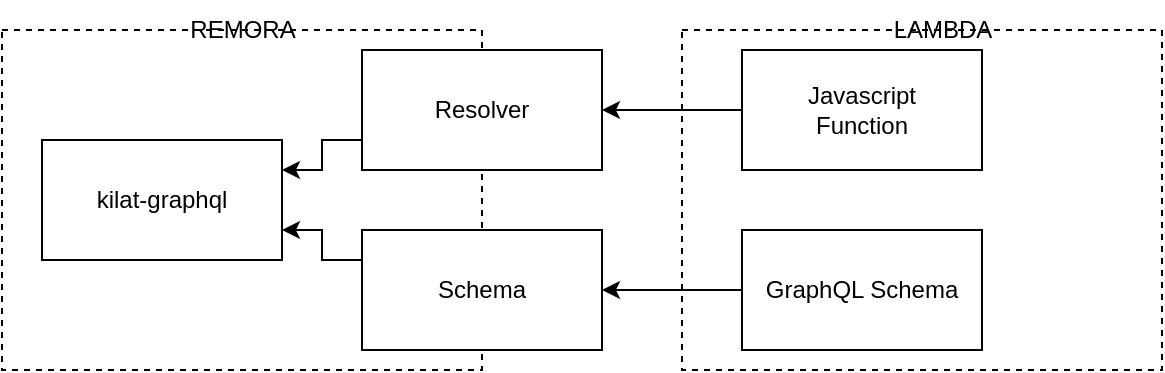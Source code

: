 <mxfile version="21.1.5" type="device">
  <diagram name="Halaman-1" id="LnaJ1S_Cmfq9FiTbPX6n">
    <mxGraphModel dx="1194" dy="684" grid="1" gridSize="10" guides="1" tooltips="1" connect="1" arrows="1" fold="1" page="1" pageScale="1" pageWidth="827" pageHeight="1169" math="0" shadow="0">
      <root>
        <mxCell id="0" />
        <mxCell id="1" parent="0" />
        <mxCell id="YnivpD2uuantLoyiQlYW-1" value="" style="rounded=0;whiteSpace=wrap;html=1;dashed=1;" vertex="1" parent="1">
          <mxGeometry x="120" y="180" width="240" height="170" as="geometry" />
        </mxCell>
        <mxCell id="YnivpD2uuantLoyiQlYW-6" style="edgeStyle=orthogonalEdgeStyle;rounded=0;orthogonalLoop=1;jettySize=auto;html=1;exitX=1;exitY=0.75;exitDx=0;exitDy=0;entryX=0;entryY=0.25;entryDx=0;entryDy=0;startArrow=classic;startFill=1;endArrow=none;endFill=0;" edge="1" parent="1" source="YnivpD2uuantLoyiQlYW-2" target="YnivpD2uuantLoyiQlYW-5">
          <mxGeometry relative="1" as="geometry" />
        </mxCell>
        <mxCell id="YnivpD2uuantLoyiQlYW-7" style="edgeStyle=orthogonalEdgeStyle;rounded=0;orthogonalLoop=1;jettySize=auto;html=1;exitX=1;exitY=0.25;exitDx=0;exitDy=0;entryX=0;entryY=0.75;entryDx=0;entryDy=0;endArrow=none;endFill=0;startArrow=classic;startFill=1;" edge="1" parent="1" source="YnivpD2uuantLoyiQlYW-2" target="YnivpD2uuantLoyiQlYW-4">
          <mxGeometry relative="1" as="geometry" />
        </mxCell>
        <mxCell id="YnivpD2uuantLoyiQlYW-2" value="kilat-graphql" style="rounded=0;whiteSpace=wrap;html=1;" vertex="1" parent="1">
          <mxGeometry x="140" y="235" width="120" height="60" as="geometry" />
        </mxCell>
        <mxCell id="YnivpD2uuantLoyiQlYW-4" value="Resolver" style="rounded=0;whiteSpace=wrap;html=1;" vertex="1" parent="1">
          <mxGeometry x="300" y="190" width="120" height="60" as="geometry" />
        </mxCell>
        <mxCell id="YnivpD2uuantLoyiQlYW-5" value="Schema" style="rounded=0;whiteSpace=wrap;html=1;" vertex="1" parent="1">
          <mxGeometry x="300" y="280" width="120" height="60" as="geometry" />
        </mxCell>
        <mxCell id="YnivpD2uuantLoyiQlYW-8" value="REMORA" style="text;html=1;align=center;verticalAlign=middle;resizable=0;points=[];autosize=1;strokeColor=none;fillColor=none;" vertex="1" parent="1">
          <mxGeometry x="200" y="165" width="80" height="30" as="geometry" />
        </mxCell>
        <mxCell id="YnivpD2uuantLoyiQlYW-9" value="" style="rounded=0;whiteSpace=wrap;html=1;dashed=1;" vertex="1" parent="1">
          <mxGeometry x="460" y="180" width="240" height="170" as="geometry" />
        </mxCell>
        <mxCell id="YnivpD2uuantLoyiQlYW-12" style="edgeStyle=orthogonalEdgeStyle;rounded=0;orthogonalLoop=1;jettySize=auto;html=1;exitX=0;exitY=0.5;exitDx=0;exitDy=0;entryX=1;entryY=0.5;entryDx=0;entryDy=0;" edge="1" parent="1" source="YnivpD2uuantLoyiQlYW-10" target="YnivpD2uuantLoyiQlYW-4">
          <mxGeometry relative="1" as="geometry" />
        </mxCell>
        <mxCell id="YnivpD2uuantLoyiQlYW-10" value="Javascript&lt;br&gt;Function" style="rounded=0;whiteSpace=wrap;html=1;" vertex="1" parent="1">
          <mxGeometry x="490" y="190" width="120" height="60" as="geometry" />
        </mxCell>
        <mxCell id="YnivpD2uuantLoyiQlYW-13" style="edgeStyle=orthogonalEdgeStyle;rounded=0;orthogonalLoop=1;jettySize=auto;html=1;exitX=0;exitY=0.5;exitDx=0;exitDy=0;entryX=1;entryY=0.5;entryDx=0;entryDy=0;" edge="1" parent="1" source="YnivpD2uuantLoyiQlYW-11" target="YnivpD2uuantLoyiQlYW-5">
          <mxGeometry relative="1" as="geometry" />
        </mxCell>
        <mxCell id="YnivpD2uuantLoyiQlYW-11" value="GraphQL Schema" style="rounded=0;whiteSpace=wrap;html=1;" vertex="1" parent="1">
          <mxGeometry x="490" y="280" width="120" height="60" as="geometry" />
        </mxCell>
        <mxCell id="YnivpD2uuantLoyiQlYW-14" value="LAMBDA" style="text;html=1;align=center;verticalAlign=middle;resizable=0;points=[];autosize=1;strokeColor=none;fillColor=none;" vertex="1" parent="1">
          <mxGeometry x="555" y="165" width="70" height="30" as="geometry" />
        </mxCell>
      </root>
    </mxGraphModel>
  </diagram>
</mxfile>
